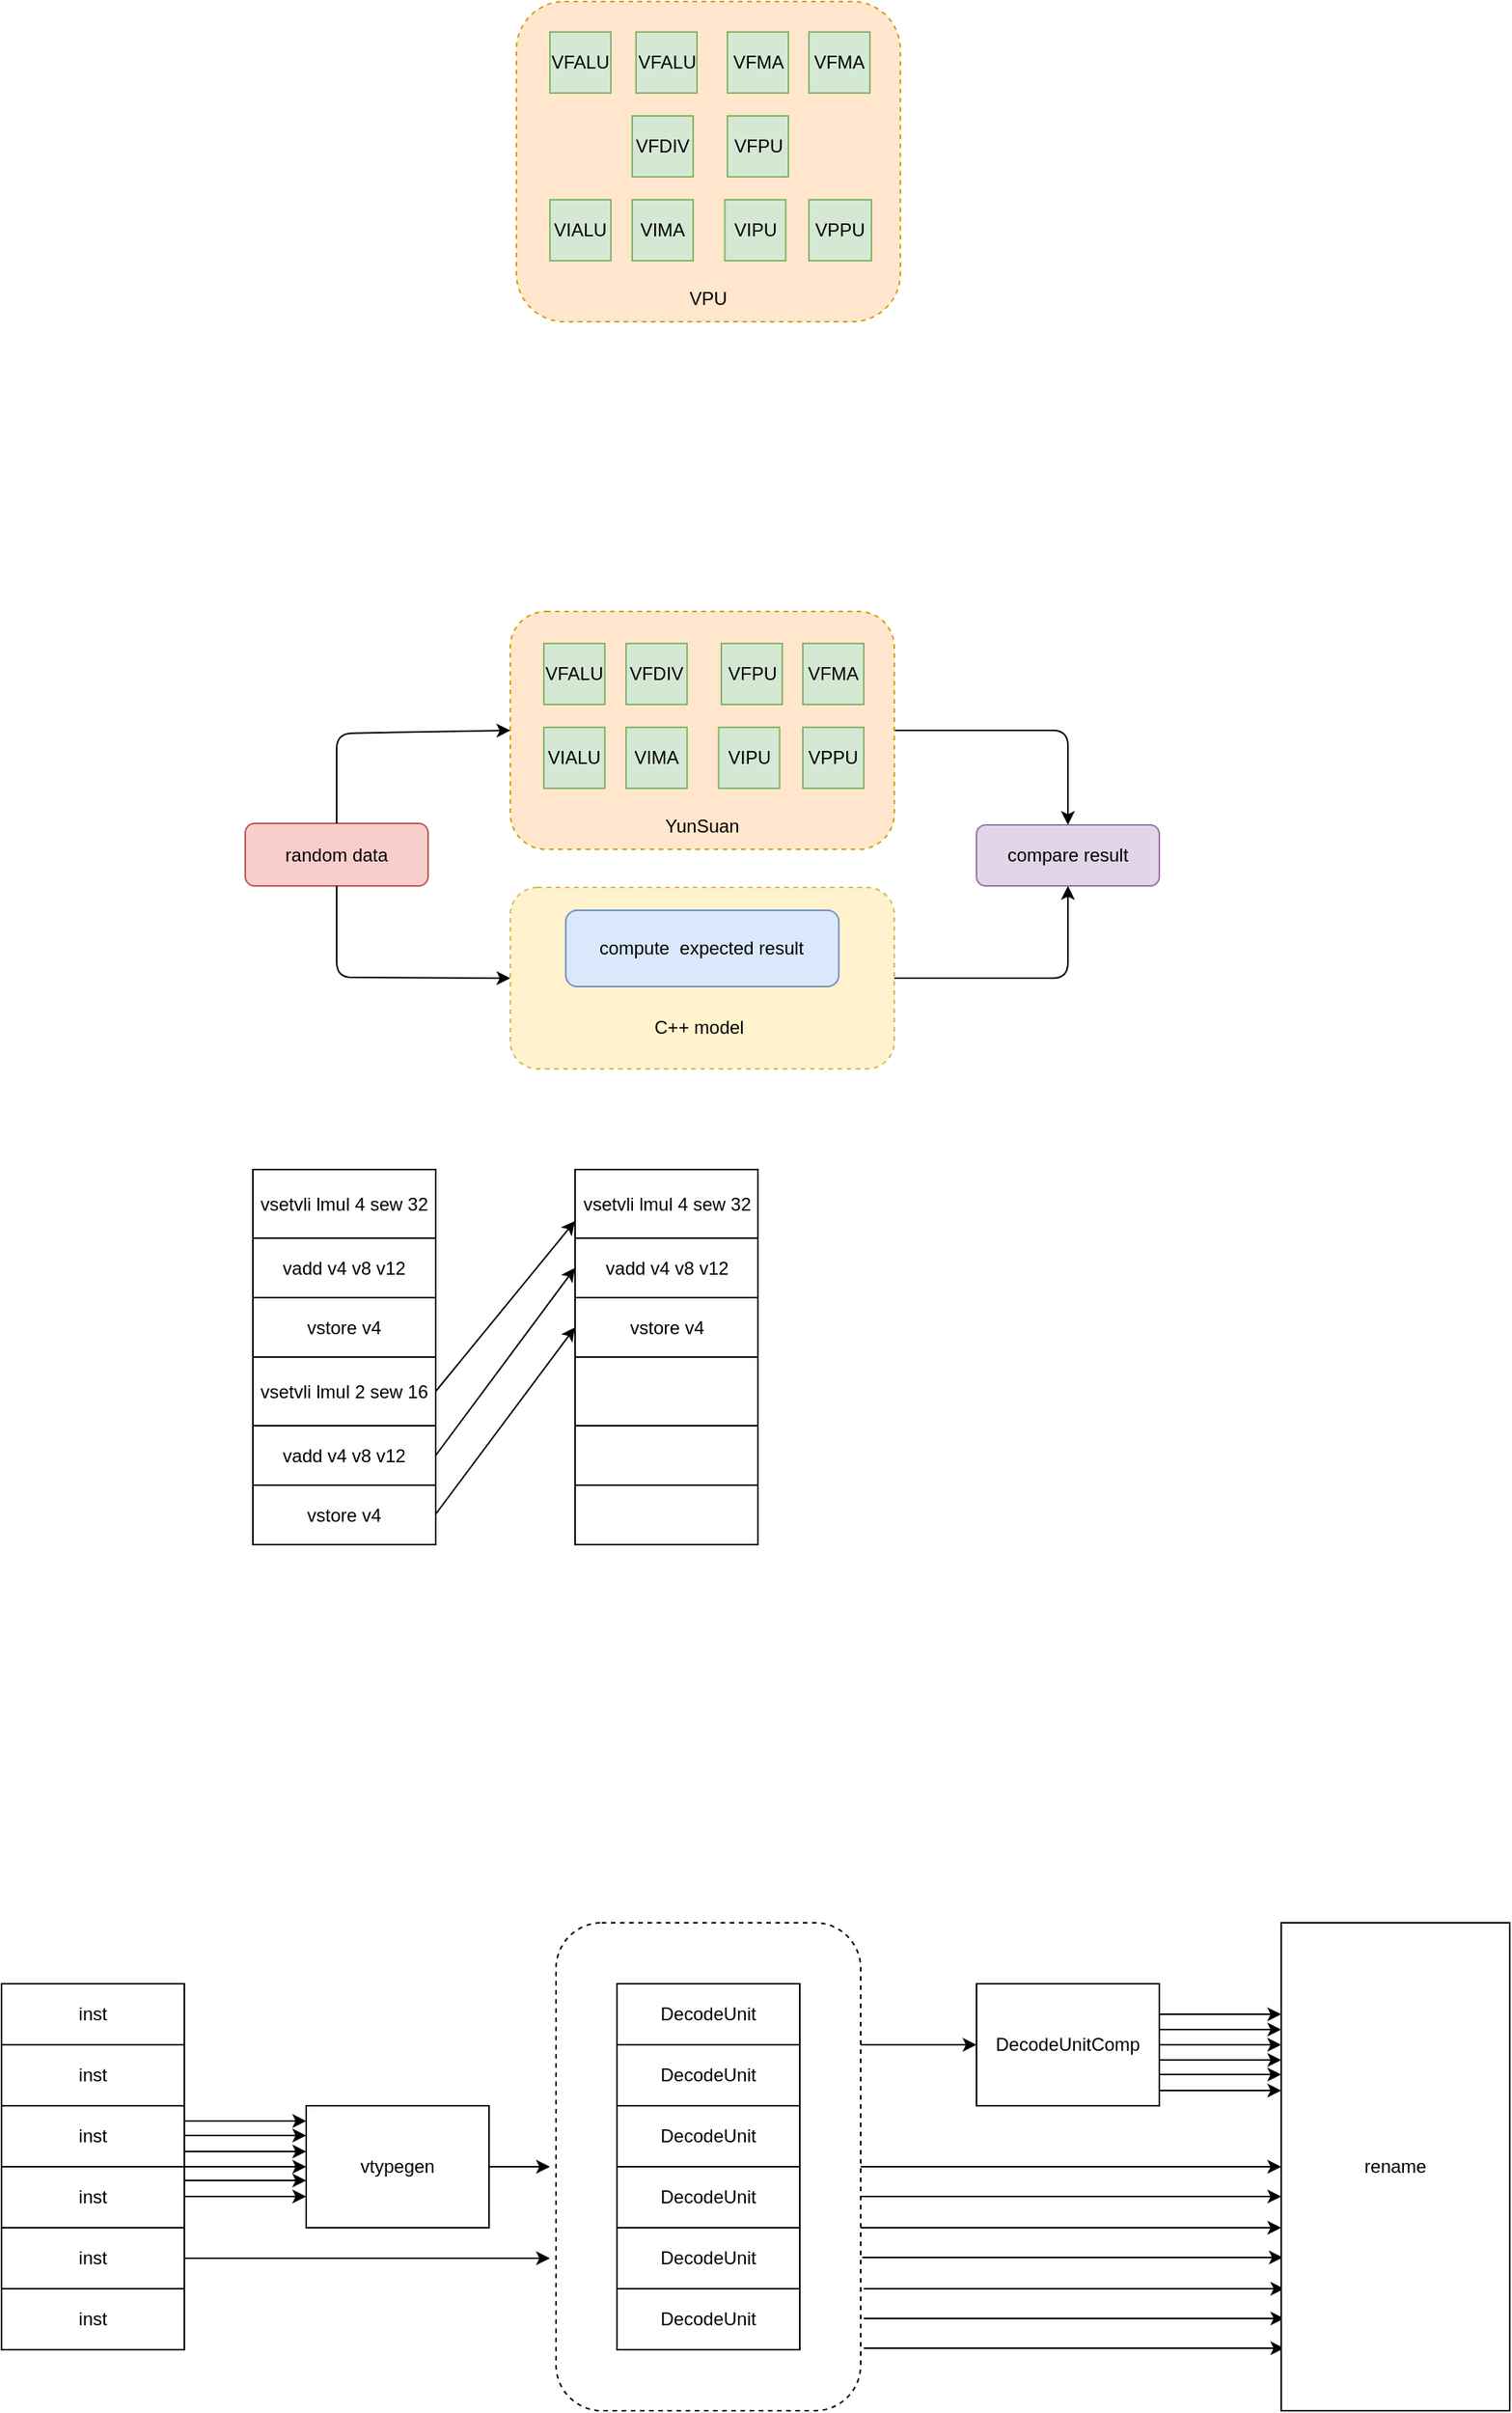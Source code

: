 <mxfile version="24.2.1" type="github">
  <diagram name="第 1 页" id="Oki1IA0zw3A5-vE7QpgQ">
    <mxGraphModel dx="2426" dy="745" grid="1" gridSize="10" guides="1" tooltips="1" connect="1" arrows="1" fold="1" page="0" pageScale="1" pageWidth="827" pageHeight="1169" math="0" shadow="0">
      <root>
        <mxCell id="0" />
        <mxCell id="1" parent="0" />
        <mxCell id="VAKV18nR_7jjT1aeklaL-22" style="edgeStyle=orthogonalEdgeStyle;rounded=1;orthogonalLoop=1;jettySize=auto;html=1;exitX=1;exitY=0.5;exitDx=0;exitDy=0;entryX=0.5;entryY=1;entryDx=0;entryDy=0;" parent="1" source="VAKV18nR_7jjT1aeklaL-18" target="VAKV18nR_7jjT1aeklaL-15" edge="1">
          <mxGeometry relative="1" as="geometry" />
        </mxCell>
        <mxCell id="VAKV18nR_7jjT1aeklaL-18" value="" style="rounded=1;whiteSpace=wrap;html=1;dashed=1;fillColor=#fff2cc;strokeColor=#d6b656;" parent="1" vertex="1">
          <mxGeometry x="293.99" y="1081" width="252" height="119" as="geometry" />
        </mxCell>
        <mxCell id="br5jwE6Wy5O4HMgTYWSF-1" value="" style="rounded=1;whiteSpace=wrap;html=1;dashed=1;fillColor=#ffe6cc;strokeColor=#d79b00;" parent="1" vertex="1">
          <mxGeometry x="298" y="500" width="252" height="210" as="geometry" />
        </mxCell>
        <mxCell id="br5jwE6Wy5O4HMgTYWSF-2" value="VIMA" style="rounded=0;whiteSpace=wrap;html=1;fillColor=#d5e8d4;strokeColor=#82b366;" parent="1" vertex="1">
          <mxGeometry x="374" y="630" width="40" height="40" as="geometry" />
        </mxCell>
        <mxCell id="br5jwE6Wy5O4HMgTYWSF-3" value="VFMA" style="rounded=0;whiteSpace=wrap;html=1;fillColor=#d5e8d4;strokeColor=#82b366;" parent="1" vertex="1">
          <mxGeometry x="436.5" y="520" width="40" height="40" as="geometry" />
        </mxCell>
        <mxCell id="br5jwE6Wy5O4HMgTYWSF-4" value="VPU" style="text;html=1;strokeColor=none;fillColor=none;align=center;verticalAlign=middle;whiteSpace=wrap;rounded=0;" parent="1" vertex="1">
          <mxGeometry x="394" y="680" width="60" height="30" as="geometry" />
        </mxCell>
        <mxCell id="br5jwE6Wy5O4HMgTYWSF-5" value="VFALU" style="rounded=0;whiteSpace=wrap;html=1;fillColor=#d5e8d4;strokeColor=#82b366;" parent="1" vertex="1">
          <mxGeometry x="320" y="520" width="40" height="40" as="geometry" />
        </mxCell>
        <mxCell id="br5jwE6Wy5O4HMgTYWSF-6" value="VFMA" style="rounded=0;whiteSpace=wrap;html=1;fillColor=#d5e8d4;strokeColor=#82b366;" parent="1" vertex="1">
          <mxGeometry x="490" y="520" width="40" height="40" as="geometry" />
        </mxCell>
        <mxCell id="br5jwE6Wy5O4HMgTYWSF-7" value="VFDIV" style="rounded=0;whiteSpace=wrap;html=1;fillColor=#d5e8d4;strokeColor=#82b366;" parent="1" vertex="1">
          <mxGeometry x="374" y="575" width="40" height="40" as="geometry" />
        </mxCell>
        <mxCell id="br5jwE6Wy5O4HMgTYWSF-8" value="VPPU" style="rounded=0;whiteSpace=wrap;html=1;fillColor=#d5e8d4;strokeColor=#82b366;" parent="1" vertex="1">
          <mxGeometry x="490" y="630" width="41" height="40" as="geometry" />
        </mxCell>
        <mxCell id="br5jwE6Wy5O4HMgTYWSF-9" value="VIPU" style="rounded=0;whiteSpace=wrap;html=1;fillColor=#d5e8d4;strokeColor=#82b366;" parent="1" vertex="1">
          <mxGeometry x="434.75" y="630" width="40" height="40" as="geometry" />
        </mxCell>
        <mxCell id="br5jwE6Wy5O4HMgTYWSF-10" value="VFALU" style="rounded=0;whiteSpace=wrap;html=1;fillColor=#d5e8d4;strokeColor=#82b366;" parent="1" vertex="1">
          <mxGeometry x="376.5" y="520" width="40" height="40" as="geometry" />
        </mxCell>
        <mxCell id="br5jwE6Wy5O4HMgTYWSF-11" value="VIALU" style="rounded=0;whiteSpace=wrap;html=1;fillColor=#d5e8d4;strokeColor=#82b366;" parent="1" vertex="1">
          <mxGeometry x="320" y="630" width="40" height="40" as="geometry" />
        </mxCell>
        <mxCell id="br5jwE6Wy5O4HMgTYWSF-15" value="VFPU" style="rounded=0;whiteSpace=wrap;html=1;fillColor=#d5e8d4;strokeColor=#82b366;" parent="1" vertex="1">
          <mxGeometry x="436.5" y="575" width="40" height="40" as="geometry" />
        </mxCell>
        <mxCell id="VAKV18nR_7jjT1aeklaL-23" style="edgeStyle=orthogonalEdgeStyle;rounded=1;orthogonalLoop=1;jettySize=auto;html=1;exitX=1;exitY=0.5;exitDx=0;exitDy=0;entryX=0.5;entryY=0;entryDx=0;entryDy=0;" parent="1" source="VAKV18nR_7jjT1aeklaL-1" target="VAKV18nR_7jjT1aeklaL-15" edge="1">
          <mxGeometry relative="1" as="geometry" />
        </mxCell>
        <mxCell id="VAKV18nR_7jjT1aeklaL-1" value="" style="rounded=1;whiteSpace=wrap;html=1;dashed=1;fillColor=#ffe6cc;strokeColor=#d79b00;" parent="1" vertex="1">
          <mxGeometry x="294" y="900" width="252" height="156" as="geometry" />
        </mxCell>
        <mxCell id="VAKV18nR_7jjT1aeklaL-2" value="VIMA" style="rounded=0;whiteSpace=wrap;html=1;fillColor=#d5e8d4;strokeColor=#82b366;" parent="1" vertex="1">
          <mxGeometry x="370" y="976" width="40" height="40" as="geometry" />
        </mxCell>
        <mxCell id="VAKV18nR_7jjT1aeklaL-4" value="YunSuan" style="text;html=1;strokeColor=none;fillColor=none;align=center;verticalAlign=middle;whiteSpace=wrap;rounded=0;" parent="1" vertex="1">
          <mxGeometry x="390" y="1026" width="60" height="30" as="geometry" />
        </mxCell>
        <mxCell id="VAKV18nR_7jjT1aeklaL-5" value="VFALU" style="rounded=0;whiteSpace=wrap;html=1;fillColor=#d5e8d4;strokeColor=#82b366;" parent="1" vertex="1">
          <mxGeometry x="316" y="921" width="40" height="40" as="geometry" />
        </mxCell>
        <mxCell id="VAKV18nR_7jjT1aeklaL-6" value="VFMA" style="rounded=0;whiteSpace=wrap;html=1;fillColor=#d5e8d4;strokeColor=#82b366;" parent="1" vertex="1">
          <mxGeometry x="486" y="921" width="40" height="40" as="geometry" />
        </mxCell>
        <mxCell id="VAKV18nR_7jjT1aeklaL-7" value="VFDIV" style="rounded=0;whiteSpace=wrap;html=1;fillColor=#d5e8d4;strokeColor=#82b366;" parent="1" vertex="1">
          <mxGeometry x="370" y="921" width="40" height="40" as="geometry" />
        </mxCell>
        <mxCell id="VAKV18nR_7jjT1aeklaL-8" value="VPPU" style="rounded=0;whiteSpace=wrap;html=1;fillColor=#d5e8d4;strokeColor=#82b366;" parent="1" vertex="1">
          <mxGeometry x="486" y="976" width="40" height="40" as="geometry" />
        </mxCell>
        <mxCell id="VAKV18nR_7jjT1aeklaL-9" value="VIPU" style="rounded=0;whiteSpace=wrap;html=1;fillColor=#d5e8d4;strokeColor=#82b366;" parent="1" vertex="1">
          <mxGeometry x="430.75" y="976" width="40" height="40" as="geometry" />
        </mxCell>
        <mxCell id="VAKV18nR_7jjT1aeklaL-11" value="VIALU" style="rounded=0;whiteSpace=wrap;html=1;fillColor=#d5e8d4;strokeColor=#82b366;" parent="1" vertex="1">
          <mxGeometry x="316" y="976" width="40" height="40" as="geometry" />
        </mxCell>
        <mxCell id="VAKV18nR_7jjT1aeklaL-12" value="VFPU" style="rounded=0;whiteSpace=wrap;html=1;fillColor=#d5e8d4;strokeColor=#82b366;" parent="1" vertex="1">
          <mxGeometry x="432.5" y="921" width="40" height="40" as="geometry" />
        </mxCell>
        <mxCell id="VAKV18nR_7jjT1aeklaL-13" value="random data" style="rounded=1;whiteSpace=wrap;html=1;fillColor=#f8cecc;strokeColor=#b85450;" parent="1" vertex="1">
          <mxGeometry x="120" y="1039" width="120" height="41" as="geometry" />
        </mxCell>
        <mxCell id="VAKV18nR_7jjT1aeklaL-14" value="compute &amp;nbsp;expected result" style="rounded=1;whiteSpace=wrap;html=1;fillColor=#dae8fc;strokeColor=#6c8ebf;" parent="1" vertex="1">
          <mxGeometry x="330.37" y="1096" width="179.25" height="50" as="geometry" />
        </mxCell>
        <mxCell id="VAKV18nR_7jjT1aeklaL-15" value="compare result" style="rounded=1;whiteSpace=wrap;html=1;fillColor=#e1d5e7;strokeColor=#9673a6;" parent="1" vertex="1">
          <mxGeometry x="600" y="1040" width="120" height="40" as="geometry" />
        </mxCell>
        <mxCell id="VAKV18nR_7jjT1aeklaL-19" value="C++ model" style="text;html=1;strokeColor=none;fillColor=none;align=center;verticalAlign=middle;whiteSpace=wrap;rounded=0;" parent="1" vertex="1">
          <mxGeometry x="384" y="1158" width="68" height="30" as="geometry" />
        </mxCell>
        <mxCell id="VAKV18nR_7jjT1aeklaL-20" value="" style="endArrow=classic;html=1;rounded=1;exitX=0.5;exitY=0;exitDx=0;exitDy=0;entryX=0;entryY=0.5;entryDx=0;entryDy=0;" parent="1" source="VAKV18nR_7jjT1aeklaL-13" target="VAKV18nR_7jjT1aeklaL-1" edge="1">
          <mxGeometry width="50" height="50" relative="1" as="geometry">
            <mxPoint x="380" y="1160" as="sourcePoint" />
            <mxPoint x="430" y="1110" as="targetPoint" />
            <Array as="points">
              <mxPoint x="180" y="980" />
            </Array>
          </mxGeometry>
        </mxCell>
        <mxCell id="VAKV18nR_7jjT1aeklaL-21" value="" style="endArrow=classic;html=1;rounded=1;exitX=0.5;exitY=1;exitDx=0;exitDy=0;entryX=0;entryY=0.5;entryDx=0;entryDy=0;" parent="1" source="VAKV18nR_7jjT1aeklaL-13" target="VAKV18nR_7jjT1aeklaL-18" edge="1">
          <mxGeometry width="50" height="50" relative="1" as="geometry">
            <mxPoint x="380" y="1160" as="sourcePoint" />
            <mxPoint x="430" y="1110" as="targetPoint" />
            <Array as="points">
              <mxPoint x="180" y="1140" />
            </Array>
          </mxGeometry>
        </mxCell>
        <mxCell id="N0mrf-yMHEW6Sfir7Ckb-1" value="vsetvli lmul 4 sew 32" style="rounded=0;whiteSpace=wrap;html=1;" parent="1" vertex="1">
          <mxGeometry x="125" y="1266" width="120" height="45" as="geometry" />
        </mxCell>
        <mxCell id="N0mrf-yMHEW6Sfir7Ckb-2" value="vadd v4 v8 v12" style="rounded=0;whiteSpace=wrap;html=1;" parent="1" vertex="1">
          <mxGeometry x="125" y="1311" width="120" height="39" as="geometry" />
        </mxCell>
        <mxCell id="N0mrf-yMHEW6Sfir7Ckb-3" value="vstore v4" style="rounded=0;whiteSpace=wrap;html=1;" parent="1" vertex="1">
          <mxGeometry x="125" y="1350" width="120" height="39" as="geometry" />
        </mxCell>
        <mxCell id="N0mrf-yMHEW6Sfir7Ckb-4" value="vsetvli lmul 2 sew 16" style="rounded=0;whiteSpace=wrap;html=1;" parent="1" vertex="1">
          <mxGeometry x="125" y="1389" width="120" height="45" as="geometry" />
        </mxCell>
        <mxCell id="N0mrf-yMHEW6Sfir7Ckb-5" value="vadd v4 v8 v12" style="rounded=0;whiteSpace=wrap;html=1;" parent="1" vertex="1">
          <mxGeometry x="125" y="1434" width="120" height="39" as="geometry" />
        </mxCell>
        <mxCell id="N0mrf-yMHEW6Sfir7Ckb-6" value="vstore v4" style="rounded=0;whiteSpace=wrap;html=1;" parent="1" vertex="1">
          <mxGeometry x="125" y="1473" width="120" height="39" as="geometry" />
        </mxCell>
        <mxCell id="N0mrf-yMHEW6Sfir7Ckb-7" value="" style="endArrow=classic;html=1;rounded=0;exitX=1;exitY=0.5;exitDx=0;exitDy=0;entryX=0;entryY=0.5;entryDx=0;entryDy=0;" parent="1" source="N0mrf-yMHEW6Sfir7Ckb-5" target="N0mrf-yMHEW6Sfir7Ckb-9" edge="1">
          <mxGeometry width="50" height="50" relative="1" as="geometry">
            <mxPoint x="245" y="1288" as="sourcePoint" />
            <mxPoint x="342" y="1288" as="targetPoint" />
          </mxGeometry>
        </mxCell>
        <mxCell id="N0mrf-yMHEW6Sfir7Ckb-8" value="vsetvli lmul 4 sew 32" style="rounded=0;whiteSpace=wrap;html=1;" parent="1" vertex="1">
          <mxGeometry x="336.5" y="1266" width="120" height="45" as="geometry" />
        </mxCell>
        <mxCell id="N0mrf-yMHEW6Sfir7Ckb-9" value="vadd v4 v8 v12" style="rounded=0;whiteSpace=wrap;html=1;" parent="1" vertex="1">
          <mxGeometry x="336.5" y="1311" width="120" height="39" as="geometry" />
        </mxCell>
        <mxCell id="N0mrf-yMHEW6Sfir7Ckb-10" value="vstore v4" style="rounded=0;whiteSpace=wrap;html=1;" parent="1" vertex="1">
          <mxGeometry x="336.5" y="1350" width="120" height="39" as="geometry" />
        </mxCell>
        <mxCell id="N0mrf-yMHEW6Sfir7Ckb-11" value="" style="rounded=0;whiteSpace=wrap;html=1;" parent="1" vertex="1">
          <mxGeometry x="336.5" y="1389" width="120" height="45" as="geometry" />
        </mxCell>
        <mxCell id="N0mrf-yMHEW6Sfir7Ckb-12" value="" style="rounded=0;whiteSpace=wrap;html=1;" parent="1" vertex="1">
          <mxGeometry x="336.5" y="1434" width="120" height="39" as="geometry" />
        </mxCell>
        <mxCell id="N0mrf-yMHEW6Sfir7Ckb-13" value="" style="rounded=0;whiteSpace=wrap;html=1;" parent="1" vertex="1">
          <mxGeometry x="336.5" y="1473" width="120" height="39" as="geometry" />
        </mxCell>
        <mxCell id="N0mrf-yMHEW6Sfir7Ckb-20" value="" style="endArrow=classic;html=1;rounded=0;entryX=0;entryY=0.5;entryDx=0;entryDy=0;" parent="1" target="N0mrf-yMHEW6Sfir7Ckb-10" edge="1">
          <mxGeometry width="50" height="50" relative="1" as="geometry">
            <mxPoint x="245" y="1492" as="sourcePoint" />
            <mxPoint x="342" y="1492" as="targetPoint" />
          </mxGeometry>
        </mxCell>
        <mxCell id="N0mrf-yMHEW6Sfir7Ckb-21" value="" style="endArrow=classic;html=1;rounded=0;entryX=0;entryY=0.75;entryDx=0;entryDy=0;exitX=1;exitY=0.5;exitDx=0;exitDy=0;" parent="1" source="N0mrf-yMHEW6Sfir7Ckb-4" target="N0mrf-yMHEW6Sfir7Ckb-8" edge="1">
          <mxGeometry width="50" height="50" relative="1" as="geometry">
            <mxPoint x="255" y="1502" as="sourcePoint" />
            <mxPoint x="403" y="1383" as="targetPoint" />
          </mxGeometry>
        </mxCell>
        <mxCell id="jAPi1ee-6b56DoCTAP6s-1" value="inst" style="rounded=0;whiteSpace=wrap;html=1;" vertex="1" parent="1">
          <mxGeometry x="-40" y="1800" width="120" height="40" as="geometry" />
        </mxCell>
        <mxCell id="jAPi1ee-6b56DoCTAP6s-2" value="inst" style="rounded=0;whiteSpace=wrap;html=1;" vertex="1" parent="1">
          <mxGeometry x="-40" y="1840" width="120" height="40" as="geometry" />
        </mxCell>
        <mxCell id="jAPi1ee-6b56DoCTAP6s-3" value="inst" style="rounded=0;whiteSpace=wrap;html=1;" vertex="1" parent="1">
          <mxGeometry x="-40" y="1880" width="120" height="40" as="geometry" />
        </mxCell>
        <mxCell id="jAPi1ee-6b56DoCTAP6s-4" value="inst" style="rounded=0;whiteSpace=wrap;html=1;" vertex="1" parent="1">
          <mxGeometry x="-40" y="1920" width="120" height="40" as="geometry" />
        </mxCell>
        <mxCell id="jAPi1ee-6b56DoCTAP6s-5" value="inst" style="rounded=0;whiteSpace=wrap;html=1;" vertex="1" parent="1">
          <mxGeometry x="-40" y="1960" width="120" height="40" as="geometry" />
        </mxCell>
        <mxCell id="jAPi1ee-6b56DoCTAP6s-6" value="inst" style="rounded=0;whiteSpace=wrap;html=1;" vertex="1" parent="1">
          <mxGeometry x="-40" y="2000" width="120" height="40" as="geometry" />
        </mxCell>
        <mxCell id="jAPi1ee-6b56DoCTAP6s-7" value="vtypegen" style="rounded=0;whiteSpace=wrap;html=1;" vertex="1" parent="1">
          <mxGeometry x="160" y="1880" width="120" height="80" as="geometry" />
        </mxCell>
        <mxCell id="jAPi1ee-6b56DoCTAP6s-8" value="" style="endArrow=classic;html=1;rounded=0;exitX=1;exitY=0.25;exitDx=0;exitDy=0;" edge="1" parent="1" source="jAPi1ee-6b56DoCTAP6s-3">
          <mxGeometry width="50" height="50" relative="1" as="geometry">
            <mxPoint x="390" y="2190" as="sourcePoint" />
            <mxPoint x="160" y="1890" as="targetPoint" />
          </mxGeometry>
        </mxCell>
        <mxCell id="jAPi1ee-6b56DoCTAP6s-9" value="" style="endArrow=classic;html=1;rounded=0;exitX=1;exitY=0.25;exitDx=0;exitDy=0;" edge="1" parent="1">
          <mxGeometry width="50" height="50" relative="1" as="geometry">
            <mxPoint x="80" y="1899.5" as="sourcePoint" />
            <mxPoint x="160" y="1899.5" as="targetPoint" />
          </mxGeometry>
        </mxCell>
        <mxCell id="jAPi1ee-6b56DoCTAP6s-10" value="" style="endArrow=classic;html=1;rounded=0;exitX=1;exitY=0.25;exitDx=0;exitDy=0;" edge="1" parent="1">
          <mxGeometry width="50" height="50" relative="1" as="geometry">
            <mxPoint x="80" y="1910" as="sourcePoint" />
            <mxPoint x="160" y="1910" as="targetPoint" />
          </mxGeometry>
        </mxCell>
        <mxCell id="jAPi1ee-6b56DoCTAP6s-11" value="" style="endArrow=classic;html=1;rounded=0;exitX=1;exitY=0.25;exitDx=0;exitDy=0;" edge="1" parent="1">
          <mxGeometry width="50" height="50" relative="1" as="geometry">
            <mxPoint x="80" y="1920" as="sourcePoint" />
            <mxPoint x="160" y="1920" as="targetPoint" />
          </mxGeometry>
        </mxCell>
        <mxCell id="jAPi1ee-6b56DoCTAP6s-12" value="" style="endArrow=classic;html=1;rounded=0;exitX=1;exitY=0.25;exitDx=0;exitDy=0;" edge="1" parent="1">
          <mxGeometry width="50" height="50" relative="1" as="geometry">
            <mxPoint x="80" y="1929" as="sourcePoint" />
            <mxPoint x="160" y="1929" as="targetPoint" />
          </mxGeometry>
        </mxCell>
        <mxCell id="jAPi1ee-6b56DoCTAP6s-13" value="" style="endArrow=classic;html=1;rounded=0;exitX=1;exitY=0.25;exitDx=0;exitDy=0;" edge="1" parent="1">
          <mxGeometry width="50" height="50" relative="1" as="geometry">
            <mxPoint x="80" y="1939.5" as="sourcePoint" />
            <mxPoint x="160" y="1939.5" as="targetPoint" />
          </mxGeometry>
        </mxCell>
        <mxCell id="jAPi1ee-6b56DoCTAP6s-14" value="" style="rounded=1;whiteSpace=wrap;html=1;dashed=1;" vertex="1" parent="1">
          <mxGeometry x="324" y="1760" width="200" height="320" as="geometry" />
        </mxCell>
        <mxCell id="jAPi1ee-6b56DoCTAP6s-15" value="DecodeUnit" style="rounded=0;whiteSpace=wrap;html=1;" vertex="1" parent="1">
          <mxGeometry x="364" y="1800" width="120" height="40" as="geometry" />
        </mxCell>
        <mxCell id="jAPi1ee-6b56DoCTAP6s-16" value="DecodeUnit" style="rounded=0;whiteSpace=wrap;html=1;" vertex="1" parent="1">
          <mxGeometry x="364" y="1840" width="120" height="40" as="geometry" />
        </mxCell>
        <mxCell id="jAPi1ee-6b56DoCTAP6s-17" value="DecodeUnit" style="rounded=0;whiteSpace=wrap;html=1;" vertex="1" parent="1">
          <mxGeometry x="364" y="1880" width="120" height="40" as="geometry" />
        </mxCell>
        <mxCell id="jAPi1ee-6b56DoCTAP6s-18" value="DecodeUnit" style="rounded=0;whiteSpace=wrap;html=1;" vertex="1" parent="1">
          <mxGeometry x="364" y="1920" width="120" height="40" as="geometry" />
        </mxCell>
        <mxCell id="jAPi1ee-6b56DoCTAP6s-19" value="DecodeUnit" style="rounded=0;whiteSpace=wrap;html=1;" vertex="1" parent="1">
          <mxGeometry x="364" y="1960" width="120" height="40" as="geometry" />
        </mxCell>
        <mxCell id="jAPi1ee-6b56DoCTAP6s-20" value="DecodeUnit" style="rounded=0;whiteSpace=wrap;html=1;" vertex="1" parent="1">
          <mxGeometry x="364" y="2000" width="120" height="40" as="geometry" />
        </mxCell>
        <mxCell id="jAPi1ee-6b56DoCTAP6s-22" value="" style="endArrow=classic;html=1;rounded=0;exitX=1;exitY=0.5;exitDx=0;exitDy=0;" edge="1" parent="1" source="jAPi1ee-6b56DoCTAP6s-5">
          <mxGeometry width="50" height="50" relative="1" as="geometry">
            <mxPoint x="390" y="2190" as="sourcePoint" />
            <mxPoint x="320" y="1980" as="targetPoint" />
          </mxGeometry>
        </mxCell>
        <mxCell id="jAPi1ee-6b56DoCTAP6s-23" value="" style="endArrow=classic;html=1;rounded=0;exitX=1;exitY=0.5;exitDx=0;exitDy=0;" edge="1" parent="1" source="jAPi1ee-6b56DoCTAP6s-7">
          <mxGeometry width="50" height="50" relative="1" as="geometry">
            <mxPoint x="390" y="2190" as="sourcePoint" />
            <mxPoint x="320" y="1920" as="targetPoint" />
          </mxGeometry>
        </mxCell>
        <mxCell id="jAPi1ee-6b56DoCTAP6s-24" value="" style="endArrow=classic;html=1;rounded=0;exitX=1;exitY=0.25;exitDx=0;exitDy=0;" edge="1" parent="1" source="jAPi1ee-6b56DoCTAP6s-14">
          <mxGeometry width="50" height="50" relative="1" as="geometry">
            <mxPoint x="390" y="2190" as="sourcePoint" />
            <mxPoint x="600" y="1840" as="targetPoint" />
          </mxGeometry>
        </mxCell>
        <mxCell id="jAPi1ee-6b56DoCTAP6s-26" value="DecodeUnitComp" style="rounded=0;whiteSpace=wrap;html=1;" vertex="1" parent="1">
          <mxGeometry x="600" y="1800" width="120" height="80" as="geometry" />
        </mxCell>
        <mxCell id="jAPi1ee-6b56DoCTAP6s-33" value="" style="endArrow=classic;html=1;rounded=0;exitX=1;exitY=0.25;exitDx=0;exitDy=0;" edge="1" parent="1" source="jAPi1ee-6b56DoCTAP6s-26">
          <mxGeometry width="50" height="50" relative="1" as="geometry">
            <mxPoint x="770" y="1840" as="sourcePoint" />
            <mxPoint x="800" y="1820" as="targetPoint" />
          </mxGeometry>
        </mxCell>
        <mxCell id="jAPi1ee-6b56DoCTAP6s-34" value="" style="endArrow=classic;html=1;rounded=0;exitX=1;exitY=0.25;exitDx=0;exitDy=0;" edge="1" parent="1">
          <mxGeometry width="50" height="50" relative="1" as="geometry">
            <mxPoint x="720" y="1830" as="sourcePoint" />
            <mxPoint x="800" y="1830" as="targetPoint" />
          </mxGeometry>
        </mxCell>
        <mxCell id="jAPi1ee-6b56DoCTAP6s-35" value="" style="endArrow=classic;html=1;rounded=0;exitX=1;exitY=0.25;exitDx=0;exitDy=0;" edge="1" parent="1">
          <mxGeometry width="50" height="50" relative="1" as="geometry">
            <mxPoint x="720" y="1840" as="sourcePoint" />
            <mxPoint x="800" y="1840" as="targetPoint" />
          </mxGeometry>
        </mxCell>
        <mxCell id="jAPi1ee-6b56DoCTAP6s-36" value="" style="endArrow=classic;html=1;rounded=0;exitX=1;exitY=0.25;exitDx=0;exitDy=0;" edge="1" parent="1">
          <mxGeometry width="50" height="50" relative="1" as="geometry">
            <mxPoint x="720" y="1850" as="sourcePoint" />
            <mxPoint x="800" y="1850" as="targetPoint" />
          </mxGeometry>
        </mxCell>
        <mxCell id="jAPi1ee-6b56DoCTAP6s-37" value="" style="endArrow=classic;html=1;rounded=0;exitX=1;exitY=0.25;exitDx=0;exitDy=0;" edge="1" parent="1">
          <mxGeometry width="50" height="50" relative="1" as="geometry">
            <mxPoint x="720" y="1859.5" as="sourcePoint" />
            <mxPoint x="800" y="1859.5" as="targetPoint" />
          </mxGeometry>
        </mxCell>
        <mxCell id="jAPi1ee-6b56DoCTAP6s-38" value="" style="endArrow=classic;html=1;rounded=0;exitX=1;exitY=0.25;exitDx=0;exitDy=0;" edge="1" parent="1">
          <mxGeometry width="50" height="50" relative="1" as="geometry">
            <mxPoint x="720" y="1870" as="sourcePoint" />
            <mxPoint x="800" y="1870" as="targetPoint" />
          </mxGeometry>
        </mxCell>
        <mxCell id="jAPi1ee-6b56DoCTAP6s-39" value="" style="endArrow=classic;html=1;rounded=0;exitX=1;exitY=0.5;exitDx=0;exitDy=0;" edge="1" parent="1" source="jAPi1ee-6b56DoCTAP6s-14">
          <mxGeometry width="50" height="50" relative="1" as="geometry">
            <mxPoint x="390" y="2190" as="sourcePoint" />
            <mxPoint x="800" y="1920" as="targetPoint" />
          </mxGeometry>
        </mxCell>
        <mxCell id="jAPi1ee-6b56DoCTAP6s-40" value="" style="endArrow=classic;html=1;rounded=0;exitX=1;exitY=0.5;exitDx=0;exitDy=0;" edge="1" parent="1">
          <mxGeometry width="50" height="50" relative="1" as="geometry">
            <mxPoint x="524" y="1939.5" as="sourcePoint" />
            <mxPoint x="800" y="1939.5" as="targetPoint" />
          </mxGeometry>
        </mxCell>
        <mxCell id="jAPi1ee-6b56DoCTAP6s-42" value="" style="endArrow=classic;html=1;rounded=0;exitX=1;exitY=0.5;exitDx=0;exitDy=0;" edge="1" parent="1">
          <mxGeometry width="50" height="50" relative="1" as="geometry">
            <mxPoint x="524" y="1960" as="sourcePoint" />
            <mxPoint x="800" y="1960" as="targetPoint" />
          </mxGeometry>
        </mxCell>
        <mxCell id="jAPi1ee-6b56DoCTAP6s-43" value="" style="endArrow=classic;html=1;rounded=0;exitX=1;exitY=0.5;exitDx=0;exitDy=0;" edge="1" parent="1">
          <mxGeometry width="50" height="50" relative="1" as="geometry">
            <mxPoint x="525" y="1979.5" as="sourcePoint" />
            <mxPoint x="801" y="1979.5" as="targetPoint" />
          </mxGeometry>
        </mxCell>
        <mxCell id="jAPi1ee-6b56DoCTAP6s-44" value="" style="endArrow=classic;html=1;rounded=0;exitX=1;exitY=0.5;exitDx=0;exitDy=0;" edge="1" parent="1">
          <mxGeometry width="50" height="50" relative="1" as="geometry">
            <mxPoint x="526" y="2000" as="sourcePoint" />
            <mxPoint x="802" y="2000" as="targetPoint" />
          </mxGeometry>
        </mxCell>
        <mxCell id="jAPi1ee-6b56DoCTAP6s-45" value="" style="endArrow=classic;html=1;rounded=0;exitX=1;exitY=0.5;exitDx=0;exitDy=0;" edge="1" parent="1">
          <mxGeometry width="50" height="50" relative="1" as="geometry">
            <mxPoint x="526" y="2039" as="sourcePoint" />
            <mxPoint x="802" y="2039" as="targetPoint" />
          </mxGeometry>
        </mxCell>
        <mxCell id="jAPi1ee-6b56DoCTAP6s-46" value="" style="endArrow=classic;html=1;rounded=0;exitX=1;exitY=0.5;exitDx=0;exitDy=0;" edge="1" parent="1">
          <mxGeometry width="50" height="50" relative="1" as="geometry">
            <mxPoint x="526" y="2019.5" as="sourcePoint" />
            <mxPoint x="802" y="2019.5" as="targetPoint" />
          </mxGeometry>
        </mxCell>
        <mxCell id="jAPi1ee-6b56DoCTAP6s-47" value="rename" style="rounded=0;whiteSpace=wrap;html=1;" vertex="1" parent="1">
          <mxGeometry x="800" y="1760" width="150" height="320" as="geometry" />
        </mxCell>
      </root>
    </mxGraphModel>
  </diagram>
</mxfile>
